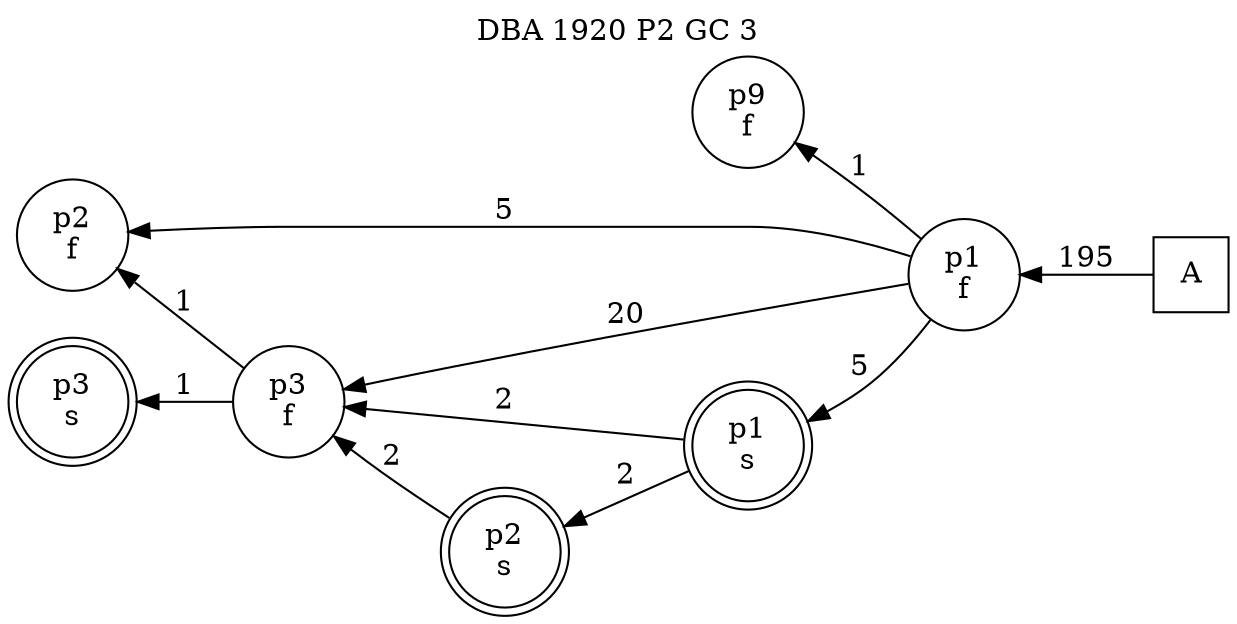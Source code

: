 digraph DBA_1920_P2_GC_3_LOW {
labelloc="tl"
label= " DBA 1920 P2 GC 3 "
rankdir="RL";
"A" [shape="square" label="A"]
"p1_f" [shape="circle" label="p1
f"]
"p9_f" [shape="circle" label="p9
f"]
"p2_f" [shape="circle" label="p2
f"]
"p3_f" [shape="circle" label="p3
f"]
"p1_s" [shape="doublecircle" label="p1
s"]
"p2_s" [shape="doublecircle" label="p2
s"]
"p3_s" [shape="doublecircle" label="p3
s"]
"A" -> "p1_f" [ label=195]
"p1_f" -> "p9_f" [ label=1]
"p1_f" -> "p2_f" [ label=5]
"p1_f" -> "p3_f" [ label=20]
"p1_f" -> "p1_s" [ label=5]
"p3_f" -> "p2_f" [ label=1]
"p3_f" -> "p3_s" [ label=1]
"p1_s" -> "p3_f" [ label=2]
"p1_s" -> "p2_s" [ label=2]
"p2_s" -> "p3_f" [ label=2]
}
